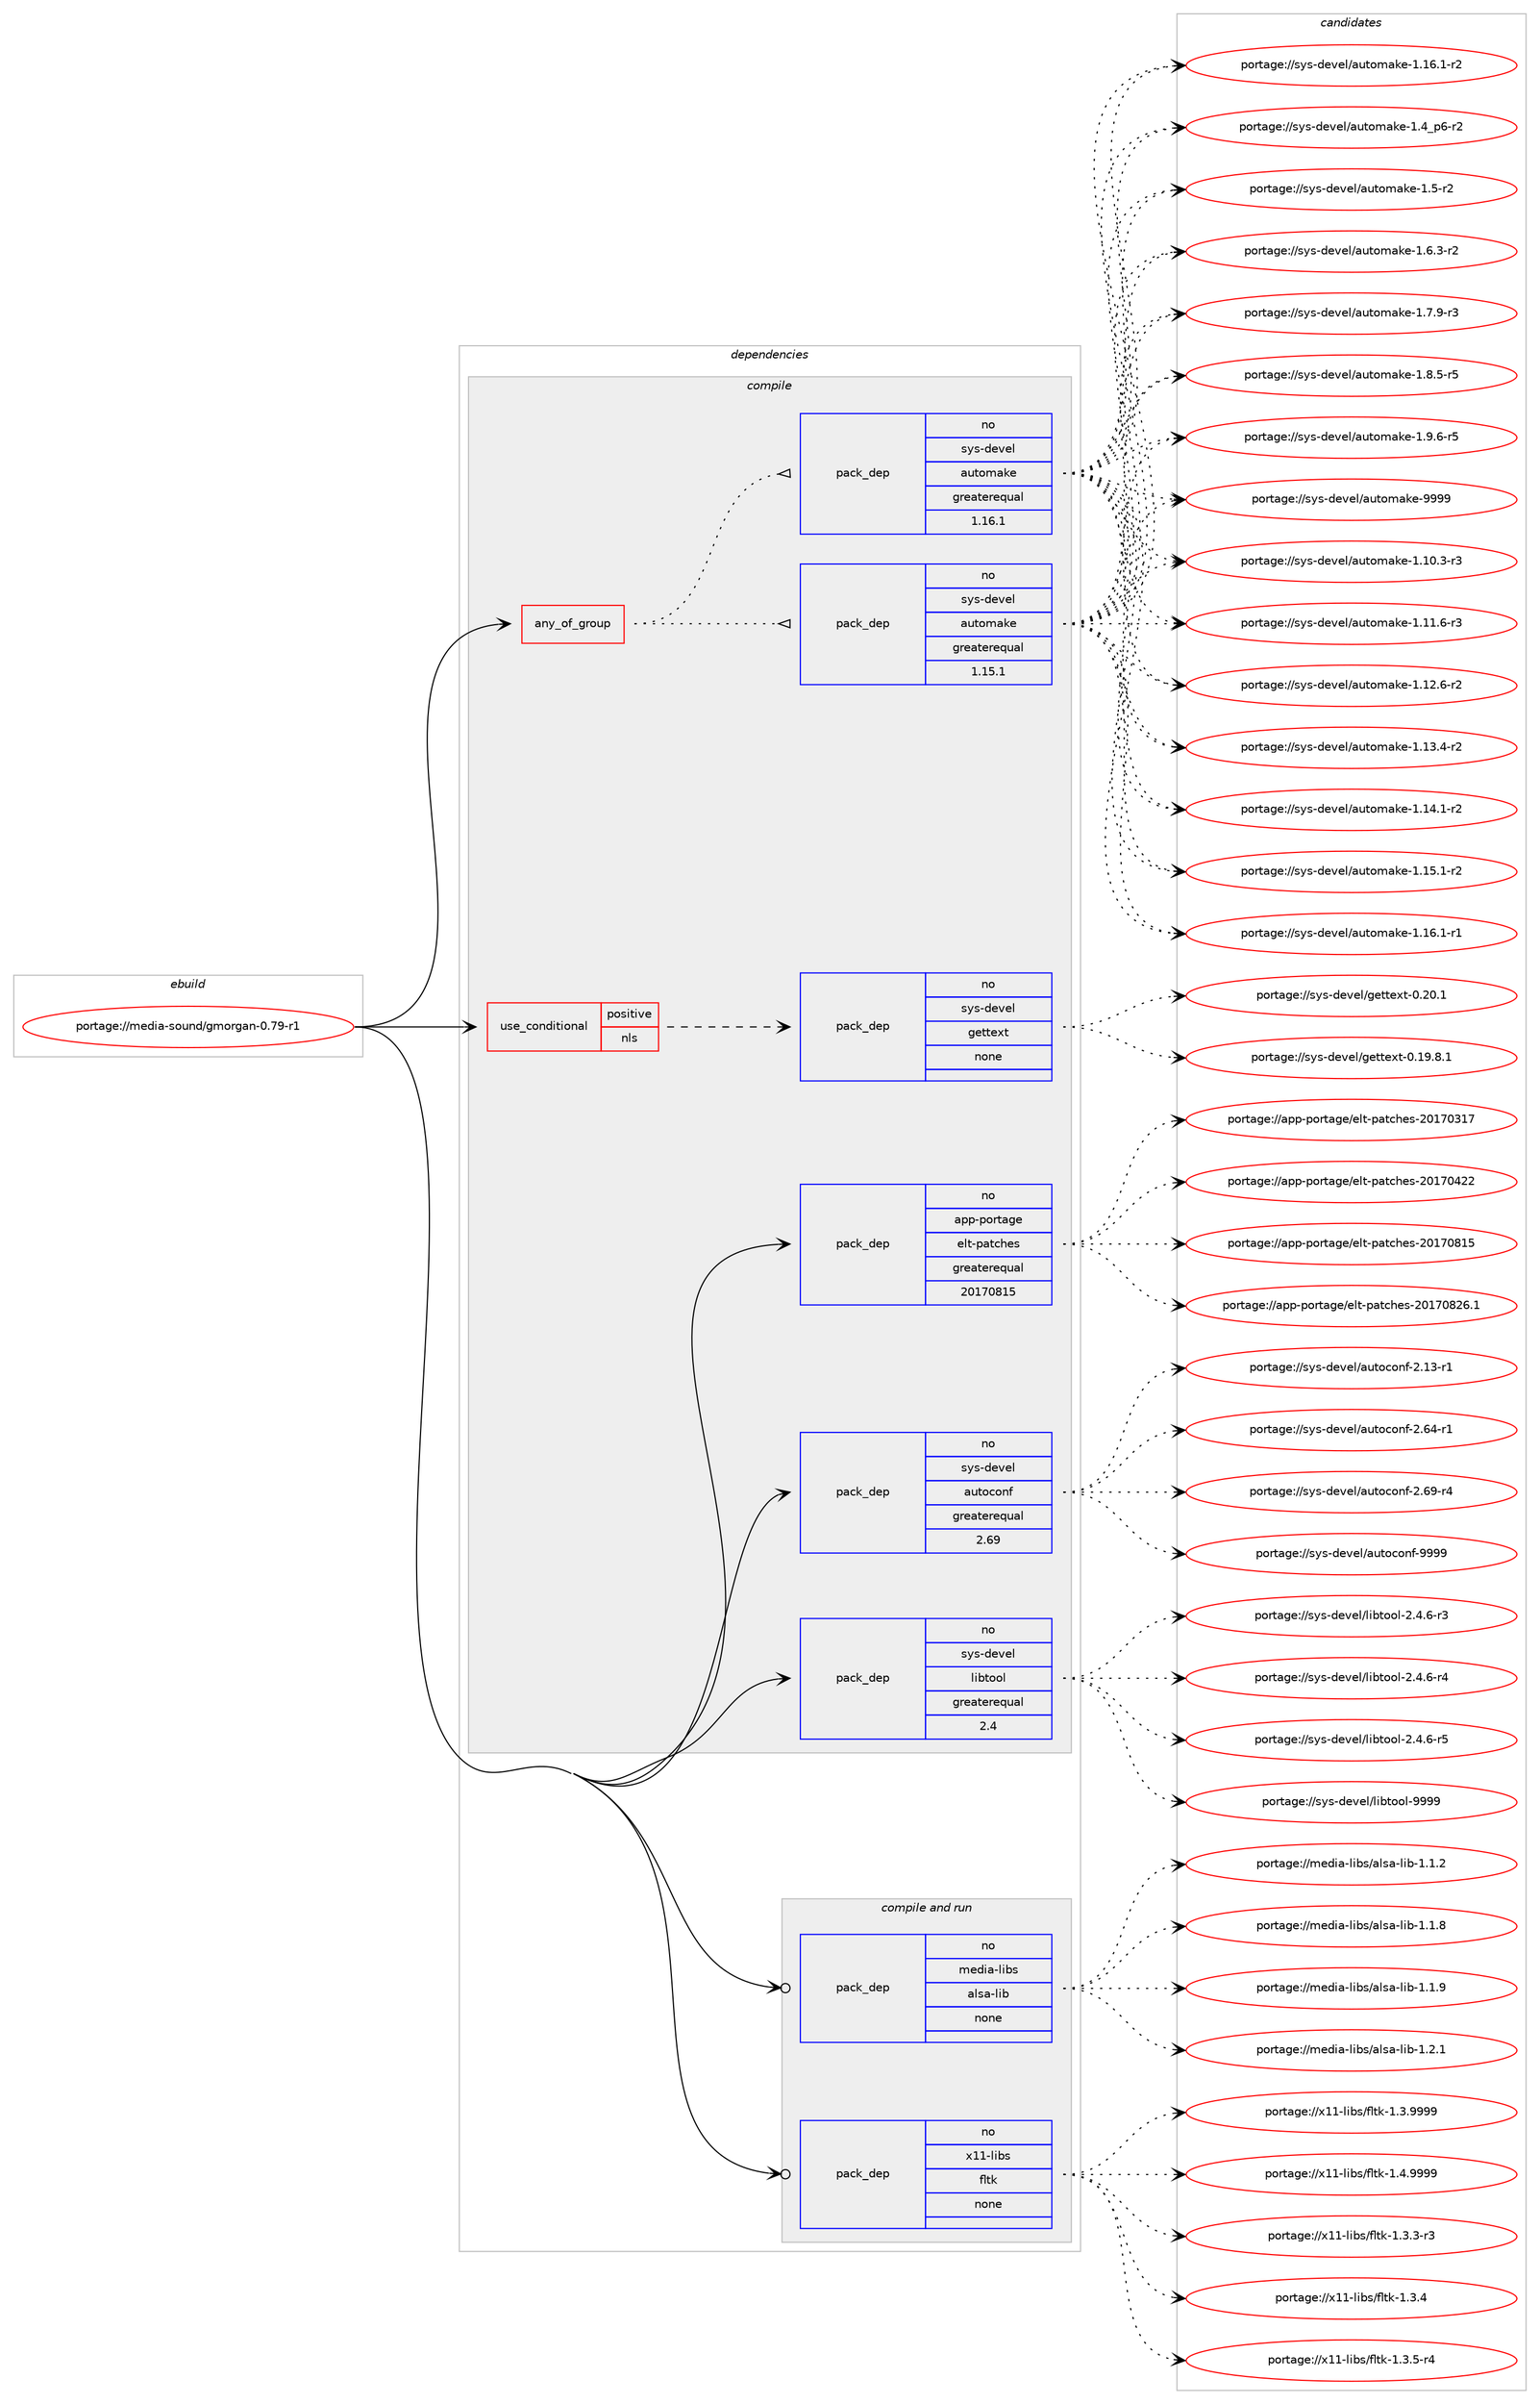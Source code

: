 digraph prolog {

# *************
# Graph options
# *************

newrank=true;
concentrate=true;
compound=true;
graph [rankdir=LR,fontname=Helvetica,fontsize=10,ranksep=1.5];#, ranksep=2.5, nodesep=0.2];
edge  [arrowhead=vee];
node  [fontname=Helvetica,fontsize=10];

# **********
# The ebuild
# **********

subgraph cluster_leftcol {
color=gray;
rank=same;
label=<<i>ebuild</i>>;
id [label="portage://media-sound/gmorgan-0.79-r1", color=red, width=4, href="../media-sound/gmorgan-0.79-r1.svg"];
}

# ****************
# The dependencies
# ****************

subgraph cluster_midcol {
color=gray;
label=<<i>dependencies</i>>;
subgraph cluster_compile {
fillcolor="#eeeeee";
style=filled;
label=<<i>compile</i>>;
subgraph any5303 {
dependency331747 [label=<<TABLE BORDER="0" CELLBORDER="1" CELLSPACING="0" CELLPADDING="4"><TR><TD CELLPADDING="10">any_of_group</TD></TR></TABLE>>, shape=none, color=red];subgraph pack243860 {
dependency331748 [label=<<TABLE BORDER="0" CELLBORDER="1" CELLSPACING="0" CELLPADDING="4" WIDTH="220"><TR><TD ROWSPAN="6" CELLPADDING="30">pack_dep</TD></TR><TR><TD WIDTH="110">no</TD></TR><TR><TD>sys-devel</TD></TR><TR><TD>automake</TD></TR><TR><TD>greaterequal</TD></TR><TR><TD>1.16.1</TD></TR></TABLE>>, shape=none, color=blue];
}
dependency331747:e -> dependency331748:w [weight=20,style="dotted",arrowhead="oinv"];
subgraph pack243861 {
dependency331749 [label=<<TABLE BORDER="0" CELLBORDER="1" CELLSPACING="0" CELLPADDING="4" WIDTH="220"><TR><TD ROWSPAN="6" CELLPADDING="30">pack_dep</TD></TR><TR><TD WIDTH="110">no</TD></TR><TR><TD>sys-devel</TD></TR><TR><TD>automake</TD></TR><TR><TD>greaterequal</TD></TR><TR><TD>1.15.1</TD></TR></TABLE>>, shape=none, color=blue];
}
dependency331747:e -> dependency331749:w [weight=20,style="dotted",arrowhead="oinv"];
}
id:e -> dependency331747:w [weight=20,style="solid",arrowhead="vee"];
subgraph cond82441 {
dependency331750 [label=<<TABLE BORDER="0" CELLBORDER="1" CELLSPACING="0" CELLPADDING="4"><TR><TD ROWSPAN="3" CELLPADDING="10">use_conditional</TD></TR><TR><TD>positive</TD></TR><TR><TD>nls</TD></TR></TABLE>>, shape=none, color=red];
subgraph pack243862 {
dependency331751 [label=<<TABLE BORDER="0" CELLBORDER="1" CELLSPACING="0" CELLPADDING="4" WIDTH="220"><TR><TD ROWSPAN="6" CELLPADDING="30">pack_dep</TD></TR><TR><TD WIDTH="110">no</TD></TR><TR><TD>sys-devel</TD></TR><TR><TD>gettext</TD></TR><TR><TD>none</TD></TR><TR><TD></TD></TR></TABLE>>, shape=none, color=blue];
}
dependency331750:e -> dependency331751:w [weight=20,style="dashed",arrowhead="vee"];
}
id:e -> dependency331750:w [weight=20,style="solid",arrowhead="vee"];
subgraph pack243863 {
dependency331752 [label=<<TABLE BORDER="0" CELLBORDER="1" CELLSPACING="0" CELLPADDING="4" WIDTH="220"><TR><TD ROWSPAN="6" CELLPADDING="30">pack_dep</TD></TR><TR><TD WIDTH="110">no</TD></TR><TR><TD>app-portage</TD></TR><TR><TD>elt-patches</TD></TR><TR><TD>greaterequal</TD></TR><TR><TD>20170815</TD></TR></TABLE>>, shape=none, color=blue];
}
id:e -> dependency331752:w [weight=20,style="solid",arrowhead="vee"];
subgraph pack243864 {
dependency331753 [label=<<TABLE BORDER="0" CELLBORDER="1" CELLSPACING="0" CELLPADDING="4" WIDTH="220"><TR><TD ROWSPAN="6" CELLPADDING="30">pack_dep</TD></TR><TR><TD WIDTH="110">no</TD></TR><TR><TD>sys-devel</TD></TR><TR><TD>autoconf</TD></TR><TR><TD>greaterequal</TD></TR><TR><TD>2.69</TD></TR></TABLE>>, shape=none, color=blue];
}
id:e -> dependency331753:w [weight=20,style="solid",arrowhead="vee"];
subgraph pack243865 {
dependency331754 [label=<<TABLE BORDER="0" CELLBORDER="1" CELLSPACING="0" CELLPADDING="4" WIDTH="220"><TR><TD ROWSPAN="6" CELLPADDING="30">pack_dep</TD></TR><TR><TD WIDTH="110">no</TD></TR><TR><TD>sys-devel</TD></TR><TR><TD>libtool</TD></TR><TR><TD>greaterequal</TD></TR><TR><TD>2.4</TD></TR></TABLE>>, shape=none, color=blue];
}
id:e -> dependency331754:w [weight=20,style="solid",arrowhead="vee"];
}
subgraph cluster_compileandrun {
fillcolor="#eeeeee";
style=filled;
label=<<i>compile and run</i>>;
subgraph pack243866 {
dependency331755 [label=<<TABLE BORDER="0" CELLBORDER="1" CELLSPACING="0" CELLPADDING="4" WIDTH="220"><TR><TD ROWSPAN="6" CELLPADDING="30">pack_dep</TD></TR><TR><TD WIDTH="110">no</TD></TR><TR><TD>media-libs</TD></TR><TR><TD>alsa-lib</TD></TR><TR><TD>none</TD></TR><TR><TD></TD></TR></TABLE>>, shape=none, color=blue];
}
id:e -> dependency331755:w [weight=20,style="solid",arrowhead="odotvee"];
subgraph pack243867 {
dependency331756 [label=<<TABLE BORDER="0" CELLBORDER="1" CELLSPACING="0" CELLPADDING="4" WIDTH="220"><TR><TD ROWSPAN="6" CELLPADDING="30">pack_dep</TD></TR><TR><TD WIDTH="110">no</TD></TR><TR><TD>x11-libs</TD></TR><TR><TD>fltk</TD></TR><TR><TD>none</TD></TR><TR><TD></TD></TR></TABLE>>, shape=none, color=blue];
}
id:e -> dependency331756:w [weight=20,style="solid",arrowhead="odotvee"];
}
subgraph cluster_run {
fillcolor="#eeeeee";
style=filled;
label=<<i>run</i>>;
}
}

# **************
# The candidates
# **************

subgraph cluster_choices {
rank=same;
color=gray;
label=<<i>candidates</i>>;

subgraph choice243860 {
color=black;
nodesep=1;
choiceportage11512111545100101118101108479711711611110997107101454946494846514511451 [label="portage://sys-devel/automake-1.10.3-r3", color=red, width=4,href="../sys-devel/automake-1.10.3-r3.svg"];
choiceportage11512111545100101118101108479711711611110997107101454946494946544511451 [label="portage://sys-devel/automake-1.11.6-r3", color=red, width=4,href="../sys-devel/automake-1.11.6-r3.svg"];
choiceportage11512111545100101118101108479711711611110997107101454946495046544511450 [label="portage://sys-devel/automake-1.12.6-r2", color=red, width=4,href="../sys-devel/automake-1.12.6-r2.svg"];
choiceportage11512111545100101118101108479711711611110997107101454946495146524511450 [label="portage://sys-devel/automake-1.13.4-r2", color=red, width=4,href="../sys-devel/automake-1.13.4-r2.svg"];
choiceportage11512111545100101118101108479711711611110997107101454946495246494511450 [label="portage://sys-devel/automake-1.14.1-r2", color=red, width=4,href="../sys-devel/automake-1.14.1-r2.svg"];
choiceportage11512111545100101118101108479711711611110997107101454946495346494511450 [label="portage://sys-devel/automake-1.15.1-r2", color=red, width=4,href="../sys-devel/automake-1.15.1-r2.svg"];
choiceportage11512111545100101118101108479711711611110997107101454946495446494511449 [label="portage://sys-devel/automake-1.16.1-r1", color=red, width=4,href="../sys-devel/automake-1.16.1-r1.svg"];
choiceportage11512111545100101118101108479711711611110997107101454946495446494511450 [label="portage://sys-devel/automake-1.16.1-r2", color=red, width=4,href="../sys-devel/automake-1.16.1-r2.svg"];
choiceportage115121115451001011181011084797117116111109971071014549465295112544511450 [label="portage://sys-devel/automake-1.4_p6-r2", color=red, width=4,href="../sys-devel/automake-1.4_p6-r2.svg"];
choiceportage11512111545100101118101108479711711611110997107101454946534511450 [label="portage://sys-devel/automake-1.5-r2", color=red, width=4,href="../sys-devel/automake-1.5-r2.svg"];
choiceportage115121115451001011181011084797117116111109971071014549465446514511450 [label="portage://sys-devel/automake-1.6.3-r2", color=red, width=4,href="../sys-devel/automake-1.6.3-r2.svg"];
choiceportage115121115451001011181011084797117116111109971071014549465546574511451 [label="portage://sys-devel/automake-1.7.9-r3", color=red, width=4,href="../sys-devel/automake-1.7.9-r3.svg"];
choiceportage115121115451001011181011084797117116111109971071014549465646534511453 [label="portage://sys-devel/automake-1.8.5-r5", color=red, width=4,href="../sys-devel/automake-1.8.5-r5.svg"];
choiceportage115121115451001011181011084797117116111109971071014549465746544511453 [label="portage://sys-devel/automake-1.9.6-r5", color=red, width=4,href="../sys-devel/automake-1.9.6-r5.svg"];
choiceportage115121115451001011181011084797117116111109971071014557575757 [label="portage://sys-devel/automake-9999", color=red, width=4,href="../sys-devel/automake-9999.svg"];
dependency331748:e -> choiceportage11512111545100101118101108479711711611110997107101454946494846514511451:w [style=dotted,weight="100"];
dependency331748:e -> choiceportage11512111545100101118101108479711711611110997107101454946494946544511451:w [style=dotted,weight="100"];
dependency331748:e -> choiceportage11512111545100101118101108479711711611110997107101454946495046544511450:w [style=dotted,weight="100"];
dependency331748:e -> choiceportage11512111545100101118101108479711711611110997107101454946495146524511450:w [style=dotted,weight="100"];
dependency331748:e -> choiceportage11512111545100101118101108479711711611110997107101454946495246494511450:w [style=dotted,weight="100"];
dependency331748:e -> choiceportage11512111545100101118101108479711711611110997107101454946495346494511450:w [style=dotted,weight="100"];
dependency331748:e -> choiceportage11512111545100101118101108479711711611110997107101454946495446494511449:w [style=dotted,weight="100"];
dependency331748:e -> choiceportage11512111545100101118101108479711711611110997107101454946495446494511450:w [style=dotted,weight="100"];
dependency331748:e -> choiceportage115121115451001011181011084797117116111109971071014549465295112544511450:w [style=dotted,weight="100"];
dependency331748:e -> choiceportage11512111545100101118101108479711711611110997107101454946534511450:w [style=dotted,weight="100"];
dependency331748:e -> choiceportage115121115451001011181011084797117116111109971071014549465446514511450:w [style=dotted,weight="100"];
dependency331748:e -> choiceportage115121115451001011181011084797117116111109971071014549465546574511451:w [style=dotted,weight="100"];
dependency331748:e -> choiceportage115121115451001011181011084797117116111109971071014549465646534511453:w [style=dotted,weight="100"];
dependency331748:e -> choiceportage115121115451001011181011084797117116111109971071014549465746544511453:w [style=dotted,weight="100"];
dependency331748:e -> choiceportage115121115451001011181011084797117116111109971071014557575757:w [style=dotted,weight="100"];
}
subgraph choice243861 {
color=black;
nodesep=1;
choiceportage11512111545100101118101108479711711611110997107101454946494846514511451 [label="portage://sys-devel/automake-1.10.3-r3", color=red, width=4,href="../sys-devel/automake-1.10.3-r3.svg"];
choiceportage11512111545100101118101108479711711611110997107101454946494946544511451 [label="portage://sys-devel/automake-1.11.6-r3", color=red, width=4,href="../sys-devel/automake-1.11.6-r3.svg"];
choiceportage11512111545100101118101108479711711611110997107101454946495046544511450 [label="portage://sys-devel/automake-1.12.6-r2", color=red, width=4,href="../sys-devel/automake-1.12.6-r2.svg"];
choiceportage11512111545100101118101108479711711611110997107101454946495146524511450 [label="portage://sys-devel/automake-1.13.4-r2", color=red, width=4,href="../sys-devel/automake-1.13.4-r2.svg"];
choiceportage11512111545100101118101108479711711611110997107101454946495246494511450 [label="portage://sys-devel/automake-1.14.1-r2", color=red, width=4,href="../sys-devel/automake-1.14.1-r2.svg"];
choiceportage11512111545100101118101108479711711611110997107101454946495346494511450 [label="portage://sys-devel/automake-1.15.1-r2", color=red, width=4,href="../sys-devel/automake-1.15.1-r2.svg"];
choiceportage11512111545100101118101108479711711611110997107101454946495446494511449 [label="portage://sys-devel/automake-1.16.1-r1", color=red, width=4,href="../sys-devel/automake-1.16.1-r1.svg"];
choiceportage11512111545100101118101108479711711611110997107101454946495446494511450 [label="portage://sys-devel/automake-1.16.1-r2", color=red, width=4,href="../sys-devel/automake-1.16.1-r2.svg"];
choiceportage115121115451001011181011084797117116111109971071014549465295112544511450 [label="portage://sys-devel/automake-1.4_p6-r2", color=red, width=4,href="../sys-devel/automake-1.4_p6-r2.svg"];
choiceportage11512111545100101118101108479711711611110997107101454946534511450 [label="portage://sys-devel/automake-1.5-r2", color=red, width=4,href="../sys-devel/automake-1.5-r2.svg"];
choiceportage115121115451001011181011084797117116111109971071014549465446514511450 [label="portage://sys-devel/automake-1.6.3-r2", color=red, width=4,href="../sys-devel/automake-1.6.3-r2.svg"];
choiceportage115121115451001011181011084797117116111109971071014549465546574511451 [label="portage://sys-devel/automake-1.7.9-r3", color=red, width=4,href="../sys-devel/automake-1.7.9-r3.svg"];
choiceportage115121115451001011181011084797117116111109971071014549465646534511453 [label="portage://sys-devel/automake-1.8.5-r5", color=red, width=4,href="../sys-devel/automake-1.8.5-r5.svg"];
choiceportage115121115451001011181011084797117116111109971071014549465746544511453 [label="portage://sys-devel/automake-1.9.6-r5", color=red, width=4,href="../sys-devel/automake-1.9.6-r5.svg"];
choiceportage115121115451001011181011084797117116111109971071014557575757 [label="portage://sys-devel/automake-9999", color=red, width=4,href="../sys-devel/automake-9999.svg"];
dependency331749:e -> choiceportage11512111545100101118101108479711711611110997107101454946494846514511451:w [style=dotted,weight="100"];
dependency331749:e -> choiceportage11512111545100101118101108479711711611110997107101454946494946544511451:w [style=dotted,weight="100"];
dependency331749:e -> choiceportage11512111545100101118101108479711711611110997107101454946495046544511450:w [style=dotted,weight="100"];
dependency331749:e -> choiceportage11512111545100101118101108479711711611110997107101454946495146524511450:w [style=dotted,weight="100"];
dependency331749:e -> choiceportage11512111545100101118101108479711711611110997107101454946495246494511450:w [style=dotted,weight="100"];
dependency331749:e -> choiceportage11512111545100101118101108479711711611110997107101454946495346494511450:w [style=dotted,weight="100"];
dependency331749:e -> choiceportage11512111545100101118101108479711711611110997107101454946495446494511449:w [style=dotted,weight="100"];
dependency331749:e -> choiceportage11512111545100101118101108479711711611110997107101454946495446494511450:w [style=dotted,weight="100"];
dependency331749:e -> choiceportage115121115451001011181011084797117116111109971071014549465295112544511450:w [style=dotted,weight="100"];
dependency331749:e -> choiceportage11512111545100101118101108479711711611110997107101454946534511450:w [style=dotted,weight="100"];
dependency331749:e -> choiceportage115121115451001011181011084797117116111109971071014549465446514511450:w [style=dotted,weight="100"];
dependency331749:e -> choiceportage115121115451001011181011084797117116111109971071014549465546574511451:w [style=dotted,weight="100"];
dependency331749:e -> choiceportage115121115451001011181011084797117116111109971071014549465646534511453:w [style=dotted,weight="100"];
dependency331749:e -> choiceportage115121115451001011181011084797117116111109971071014549465746544511453:w [style=dotted,weight="100"];
dependency331749:e -> choiceportage115121115451001011181011084797117116111109971071014557575757:w [style=dotted,weight="100"];
}
subgraph choice243862 {
color=black;
nodesep=1;
choiceportage1151211154510010111810110847103101116116101120116454846495746564649 [label="portage://sys-devel/gettext-0.19.8.1", color=red, width=4,href="../sys-devel/gettext-0.19.8.1.svg"];
choiceportage115121115451001011181011084710310111611610112011645484650484649 [label="portage://sys-devel/gettext-0.20.1", color=red, width=4,href="../sys-devel/gettext-0.20.1.svg"];
dependency331751:e -> choiceportage1151211154510010111810110847103101116116101120116454846495746564649:w [style=dotted,weight="100"];
dependency331751:e -> choiceportage115121115451001011181011084710310111611610112011645484650484649:w [style=dotted,weight="100"];
}
subgraph choice243863 {
color=black;
nodesep=1;
choiceportage97112112451121111141169710310147101108116451129711699104101115455048495548514955 [label="portage://app-portage/elt-patches-20170317", color=red, width=4,href="../app-portage/elt-patches-20170317.svg"];
choiceportage97112112451121111141169710310147101108116451129711699104101115455048495548525050 [label="portage://app-portage/elt-patches-20170422", color=red, width=4,href="../app-portage/elt-patches-20170422.svg"];
choiceportage97112112451121111141169710310147101108116451129711699104101115455048495548564953 [label="portage://app-portage/elt-patches-20170815", color=red, width=4,href="../app-portage/elt-patches-20170815.svg"];
choiceportage971121124511211111411697103101471011081164511297116991041011154550484955485650544649 [label="portage://app-portage/elt-patches-20170826.1", color=red, width=4,href="../app-portage/elt-patches-20170826.1.svg"];
dependency331752:e -> choiceportage97112112451121111141169710310147101108116451129711699104101115455048495548514955:w [style=dotted,weight="100"];
dependency331752:e -> choiceportage97112112451121111141169710310147101108116451129711699104101115455048495548525050:w [style=dotted,weight="100"];
dependency331752:e -> choiceportage97112112451121111141169710310147101108116451129711699104101115455048495548564953:w [style=dotted,weight="100"];
dependency331752:e -> choiceportage971121124511211111411697103101471011081164511297116991041011154550484955485650544649:w [style=dotted,weight="100"];
}
subgraph choice243864 {
color=black;
nodesep=1;
choiceportage1151211154510010111810110847971171161119911111010245504649514511449 [label="portage://sys-devel/autoconf-2.13-r1", color=red, width=4,href="../sys-devel/autoconf-2.13-r1.svg"];
choiceportage1151211154510010111810110847971171161119911111010245504654524511449 [label="portage://sys-devel/autoconf-2.64-r1", color=red, width=4,href="../sys-devel/autoconf-2.64-r1.svg"];
choiceportage1151211154510010111810110847971171161119911111010245504654574511452 [label="portage://sys-devel/autoconf-2.69-r4", color=red, width=4,href="../sys-devel/autoconf-2.69-r4.svg"];
choiceportage115121115451001011181011084797117116111991111101024557575757 [label="portage://sys-devel/autoconf-9999", color=red, width=4,href="../sys-devel/autoconf-9999.svg"];
dependency331753:e -> choiceportage1151211154510010111810110847971171161119911111010245504649514511449:w [style=dotted,weight="100"];
dependency331753:e -> choiceportage1151211154510010111810110847971171161119911111010245504654524511449:w [style=dotted,weight="100"];
dependency331753:e -> choiceportage1151211154510010111810110847971171161119911111010245504654574511452:w [style=dotted,weight="100"];
dependency331753:e -> choiceportage115121115451001011181011084797117116111991111101024557575757:w [style=dotted,weight="100"];
}
subgraph choice243865 {
color=black;
nodesep=1;
choiceportage1151211154510010111810110847108105981161111111084550465246544511451 [label="portage://sys-devel/libtool-2.4.6-r3", color=red, width=4,href="../sys-devel/libtool-2.4.6-r3.svg"];
choiceportage1151211154510010111810110847108105981161111111084550465246544511452 [label="portage://sys-devel/libtool-2.4.6-r4", color=red, width=4,href="../sys-devel/libtool-2.4.6-r4.svg"];
choiceportage1151211154510010111810110847108105981161111111084550465246544511453 [label="portage://sys-devel/libtool-2.4.6-r5", color=red, width=4,href="../sys-devel/libtool-2.4.6-r5.svg"];
choiceportage1151211154510010111810110847108105981161111111084557575757 [label="portage://sys-devel/libtool-9999", color=red, width=4,href="../sys-devel/libtool-9999.svg"];
dependency331754:e -> choiceportage1151211154510010111810110847108105981161111111084550465246544511451:w [style=dotted,weight="100"];
dependency331754:e -> choiceportage1151211154510010111810110847108105981161111111084550465246544511452:w [style=dotted,weight="100"];
dependency331754:e -> choiceportage1151211154510010111810110847108105981161111111084550465246544511453:w [style=dotted,weight="100"];
dependency331754:e -> choiceportage1151211154510010111810110847108105981161111111084557575757:w [style=dotted,weight="100"];
}
subgraph choice243866 {
color=black;
nodesep=1;
choiceportage1091011001059745108105981154797108115974510810598454946494650 [label="portage://media-libs/alsa-lib-1.1.2", color=red, width=4,href="../media-libs/alsa-lib-1.1.2.svg"];
choiceportage1091011001059745108105981154797108115974510810598454946494656 [label="portage://media-libs/alsa-lib-1.1.8", color=red, width=4,href="../media-libs/alsa-lib-1.1.8.svg"];
choiceportage1091011001059745108105981154797108115974510810598454946494657 [label="portage://media-libs/alsa-lib-1.1.9", color=red, width=4,href="../media-libs/alsa-lib-1.1.9.svg"];
choiceportage1091011001059745108105981154797108115974510810598454946504649 [label="portage://media-libs/alsa-lib-1.2.1", color=red, width=4,href="../media-libs/alsa-lib-1.2.1.svg"];
dependency331755:e -> choiceportage1091011001059745108105981154797108115974510810598454946494650:w [style=dotted,weight="100"];
dependency331755:e -> choiceportage1091011001059745108105981154797108115974510810598454946494656:w [style=dotted,weight="100"];
dependency331755:e -> choiceportage1091011001059745108105981154797108115974510810598454946494657:w [style=dotted,weight="100"];
dependency331755:e -> choiceportage1091011001059745108105981154797108115974510810598454946504649:w [style=dotted,weight="100"];
}
subgraph choice243867 {
color=black;
nodesep=1;
choiceportage12049494510810598115471021081161074549465146514511451 [label="portage://x11-libs/fltk-1.3.3-r3", color=red, width=4,href="../x11-libs/fltk-1.3.3-r3.svg"];
choiceportage1204949451081059811547102108116107454946514652 [label="portage://x11-libs/fltk-1.3.4", color=red, width=4,href="../x11-libs/fltk-1.3.4.svg"];
choiceportage12049494510810598115471021081161074549465146534511452 [label="portage://x11-libs/fltk-1.3.5-r4", color=red, width=4,href="../x11-libs/fltk-1.3.5-r4.svg"];
choiceportage1204949451081059811547102108116107454946514657575757 [label="portage://x11-libs/fltk-1.3.9999", color=red, width=4,href="../x11-libs/fltk-1.3.9999.svg"];
choiceportage1204949451081059811547102108116107454946524657575757 [label="portage://x11-libs/fltk-1.4.9999", color=red, width=4,href="../x11-libs/fltk-1.4.9999.svg"];
dependency331756:e -> choiceportage12049494510810598115471021081161074549465146514511451:w [style=dotted,weight="100"];
dependency331756:e -> choiceportage1204949451081059811547102108116107454946514652:w [style=dotted,weight="100"];
dependency331756:e -> choiceportage12049494510810598115471021081161074549465146534511452:w [style=dotted,weight="100"];
dependency331756:e -> choiceportage1204949451081059811547102108116107454946514657575757:w [style=dotted,weight="100"];
dependency331756:e -> choiceportage1204949451081059811547102108116107454946524657575757:w [style=dotted,weight="100"];
}
}

}
